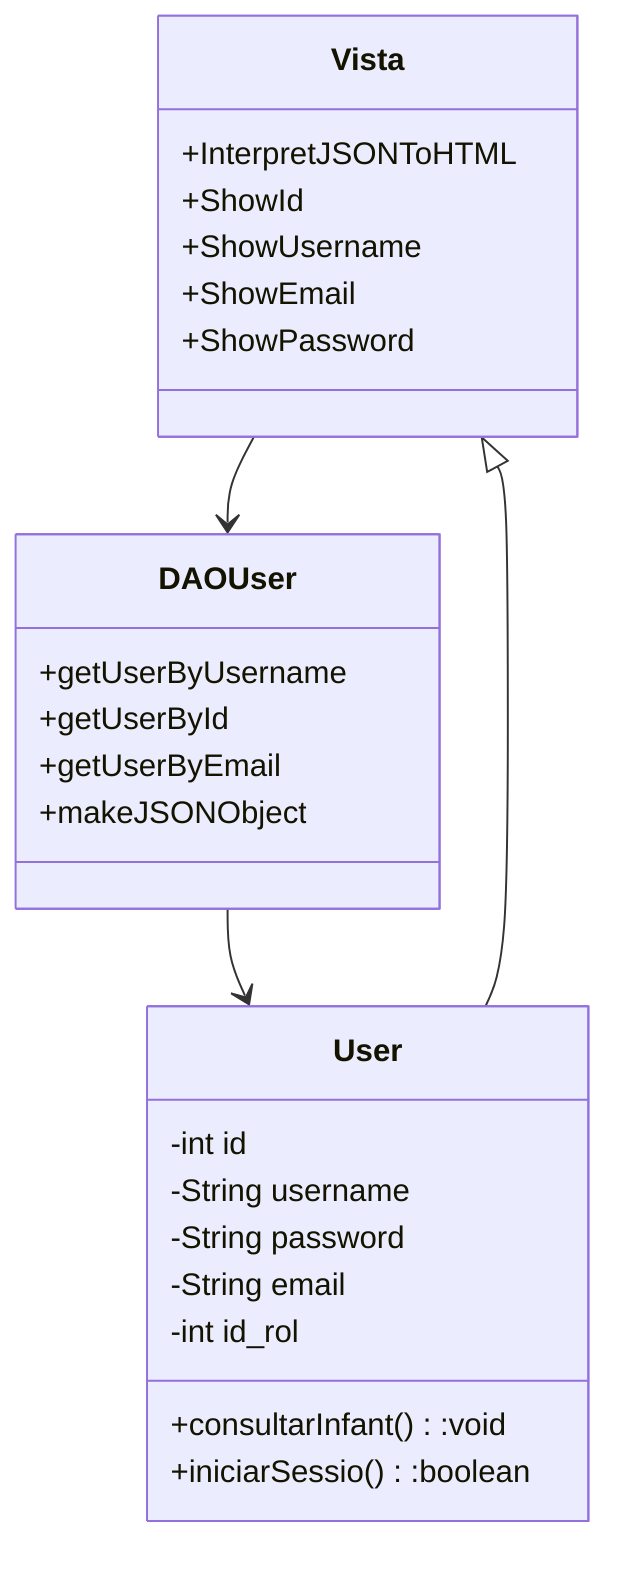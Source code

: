 classDiagram
    Vista --> DAOUser
    DAOUser --> User
    User --|> Vista

    class Vista {
    +InterpretJSONToHTML
    +ShowId
    +ShowUsername
    +ShowEmail
    +ShowPassword
    }

    class DAOUser {
    +getUserByUsername
    +getUserById
    +getUserByEmail
    +makeJSONObject
    }

    class User {
    -int id
    -String username
    -String password
    -String email
    -int id_rol
    +consultarInfant():void
    +iniciarSessio():boolean
    }